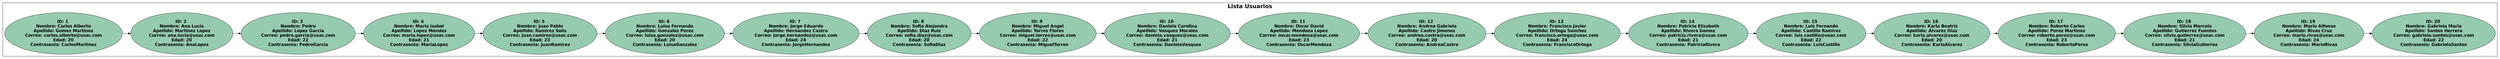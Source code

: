 digraph G {
    node [shape=ellipse];
    rankdir=LR;
    subgraph cluster_0 {
        label = "Lista Usuarios";
        lalbelloc = "t";
        fontsize = 24;
        fontname = "Helvetica-Bold";
        n0 [label = "ID: 1 \n Nombre: Carlos Alberto \n Apellido: Gomez Martinez \n Correo: carlos.alberto@usac.com \n Edad: 20 \n Contrasenia: CarlosMartinez "  style="filled" fillcolor="#96cbb0" fontname="Helvetica-Bold" fontsize = 18];
        n1 [label = "ID: 2 \n Nombre: Ana Lucia \n Apellido: Martinez Lopez \n Correo: ana.lucia@usac.com \n Edad: 20 \n Contrasenia: AnaLopez "  style="filled" fillcolor="#96cbb0" fontname="Helvetica-Bold" fontsize = 18];
        n2 [label = "ID: 3 \n Nombre: Pedro \n Apellido: Lopez Garcia \n Correo: pedro.garcia@usac.com \n Edad: 22 \n Contrasenia: PedroGarcia "  style="filled" fillcolor="#96cbb0" fontname="Helvetica-Bold" fontsize = 18];
        n3 [label = "ID: 4 \n Nombre: Maria Isabel \n Apellido: Lopez Mendez \n Correo: maria.lopez@usac.com \n Edad: 21 \n Contrasenia: MariaLopez "  style="filled" fillcolor="#96cbb0" fontname="Helvetica-Bold" fontsize = 18];
        n4 [label = "ID: 5 \n Nombre: Juan Pablo \n Apellido: Ramirez Solis \n Correo: juan.ramirez@usac.com \n Edad: 23 \n Contrasenia: JuanRamirez "  style="filled" fillcolor="#96cbb0" fontname="Helvetica-Bold" fontsize = 18];
        n5 [label = "ID: 6 \n Nombre: Luisa Fernanda \n Apellido: Gonzalez Perez \n Correo: luisa.gonzalez@usac.com \n Edad: 20 \n Contrasenia: LuisaGonzalez "  style="filled" fillcolor="#96cbb0" fontname="Helvetica-Bold" fontsize = 18];
        n6 [label = "ID: 7 \n Nombre: Jorge Eduardo \n Apellido: Hernandez Castro \n Correo: jorge.hernandez@usac.com \n Edad: 24 \n Contrasenia: JorgeHernandez "  style="filled" fillcolor="#96cbb0" fontname="Helvetica-Bold" fontsize = 18];
        n7 [label = "ID: 8 \n Nombre: Sofia Alejandra \n Apellido: Diaz Ruiz \n Correo: sofia.diaz@usac.com \n Edad: 20 \n Contrasenia: SofiaDiaz "  style="filled" fillcolor="#96cbb0" fontname="Helvetica-Bold" fontsize = 18];
        n8 [label = "ID: 9 \n Nombre: Miguel Angel \n Apellido: Torres Flores \n Correo: miguel.torres@usac.com \n Edad: 22 \n Contrasenia: MiguelTorres "  style="filled" fillcolor="#96cbb0" fontname="Helvetica-Bold" fontsize = 18];
        n9 [label = "ID: 10 \n Nombre: Daniela Carolina \n Apellido: Vasquez Morales \n Correo: daniela.vasquez@usac.com \n Edad: 21 \n Contrasenia: DanielaVasquez "  style="filled" fillcolor="#96cbb0" fontname="Helvetica-Bold" fontsize = 18];
        n10 [label = "ID: 11 \n Nombre: Oscar David \n Apellido: Mendoza Lopez \n Correo: oscar.mendoza@usac.com \n Edad: 23 \n Contrasenia: OscarMendoza "  style="filled" fillcolor="#96cbb0" fontname="Helvetica-Bold" fontsize = 18];
        n11 [label = "ID: 12 \n Nombre: Andrea Gabriela \n Apellido: Castro Jimenez \n Correo: andrea.castro@usac.com \n Edad: 20 \n Contrasenia: AndreaCastro "  style="filled" fillcolor="#96cbb0" fontname="Helvetica-Bold" fontsize = 18];
        n12 [label = "ID: 13 \n Nombre: Francisco Javier \n Apellido: Ortega Sanchez \n Correo: francisco.ortega@usac.com \n Edad: 24 \n Contrasenia: FranciscoOrtega "  style="filled" fillcolor="#96cbb0" fontname="Helvetica-Bold" fontsize = 18];
        n13 [label = "ID: 14 \n Nombre: Patricia Elizabeth \n Apellido: Rivera Gomez \n Correo: patricia.rivera@usac.com \n Edad: 21 \n Contrasenia: PatriciaRivera "  style="filled" fillcolor="#96cbb0" fontname="Helvetica-Bold" fontsize = 18];
        n14 [label = "ID: 15 \n Nombre: Luis Fernando \n Apellido: Castillo Ramirez \n Correo: luis.castillo@usac.com \n Edad: 22 \n Contrasenia: LuisCastillo "  style="filled" fillcolor="#96cbb0" fontname="Helvetica-Bold" fontsize = 18];
        n15 [label = "ID: 16 \n Nombre: Karla Beatriz \n Apellido: Alvarez Diaz \n Correo: karla.alvarez@usac.com \n Edad: 20 \n Contrasenia: KarlaAlvarez "  style="filled" fillcolor="#96cbb0" fontname="Helvetica-Bold" fontsize = 18];
        n16 [label = "ID: 17 \n Nombre: Roberto Carlos \n Apellido: Perez Martinez \n Correo: roberto.perez@usac.com \n Edad: 23 \n Contrasenia: RobertoPerez "  style="filled" fillcolor="#96cbb0" fontname="Helvetica-Bold" fontsize = 18];
        n17 [label = "ID: 18 \n Nombre: Silvia Marcela \n Apellido: Gutierrez Fuentes \n Correo: silvia.gutierrez@usac.com \n Edad: 21 \n Contrasenia: SilviaGutierrez "  style="filled" fillcolor="#96cbb0" fontname="Helvetica-Bold" fontsize = 18];
        n18 [label = "ID: 19 \n Nombre: Mario Alfonso \n Apellido: Rivas Cruz \n Correo: mario.rivas@usac.com \n Edad: 24 \n Contrasenia: MarioRivas "  style="filled" fillcolor="#96cbb0" fontname="Helvetica-Bold" fontsize = 18];
        n19 [label = "ID: 20 \n Nombre: Gabriela Maria \n Apellido: Santos Herrera \n Correo: gabriela.santos@usac.com \n Edad: 22 \n Contrasenia: GabrielaSantos "  style="filled" fillcolor="#96cbb0" fontname="Helvetica-Bold" fontsize = 18];
        n0 -> n1;
        n1 -> n2;
        n2 -> n3;
        n3 -> n4;
        n4 -> n5;
        n5 -> n6;
        n6 -> n7;
        n7 -> n8;
        n8 -> n9;
        n9 -> n10;
        n10 -> n11;
        n11 -> n12;
        n12 -> n13;
        n13 -> n14;
        n14 -> n15;
        n15 -> n16;
        n16 -> n17;
        n17 -> n18;
        n18 -> n19;
    }
}
